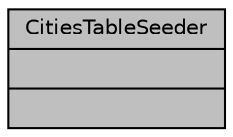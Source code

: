 digraph "CitiesTableSeeder"
{
 // LATEX_PDF_SIZE
  bgcolor="transparent";
  edge [fontname="Helvetica",fontsize="10",labelfontname="Helvetica",labelfontsize="10"];
  node [fontname="Helvetica",fontsize="10",shape=record];
  Node1 [label="{CitiesTableSeeder\n||}",height=0.2,width=0.4,color="black", fillcolor="grey75", style="filled", fontcolor="black",tooltip="Información por defecto para Ciudades."];
}
